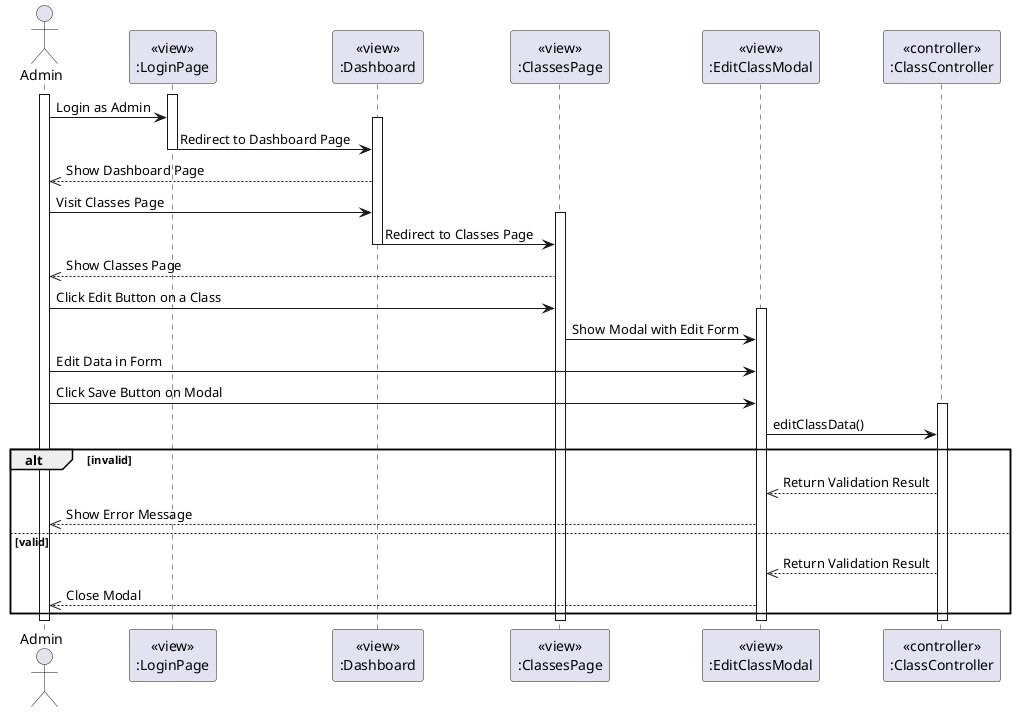 @startuml Edit Class
actor Admin
participant LoginPageView [
  <<view>>
  :LoginPage
]

participant DashboardView [
  <<view>>
  :Dashboard
]

participant ClassesView [
  <<view>>
  :ClassesPage
]

participant EditClassModalView [
  <<view>>
  :EditClassModal
]

participant ClassController [
  <<controller>>
  :ClassController
]

activate Admin
activate LoginPageView
Admin -> LoginPageView: Login as Admin
activate DashboardView
LoginPageView -> DashboardView: Redirect to Dashboard Page
deactivate LoginPageView

DashboardView -->> Admin: Show Dashboard Page

Admin -> DashboardView: Visit Classes Page
activate ClassesView
DashboardView -> ClassesView: Redirect to Classes Page
deactivate DashboardView

ClassesView -->> Admin: Show Classes Page
Admin -> ClassesView: Click Edit Button on a Class

activate EditClassModalView
ClassesView -> EditClassModalView: Show Modal with Edit Form

Admin -> EditClassModalView: Edit Data in Form
Admin -> EditClassModalView: Click Save Button on Modal

activate ClassController
EditClassModalView -> ClassController: editClassData()
alt invalid
    ClassController -->> EditClassModalView: Return Validation Result
    EditClassModalView -->> Admin: Show Error Message
else valid
    ClassController -->> EditClassModalView: Return Validation Result
    EditClassModalView -->> Admin: Close Modal
end

deactivate ClassController

deactivate Admin
deactivate ClassesView
deactivate EditClassModalView
@enduml
